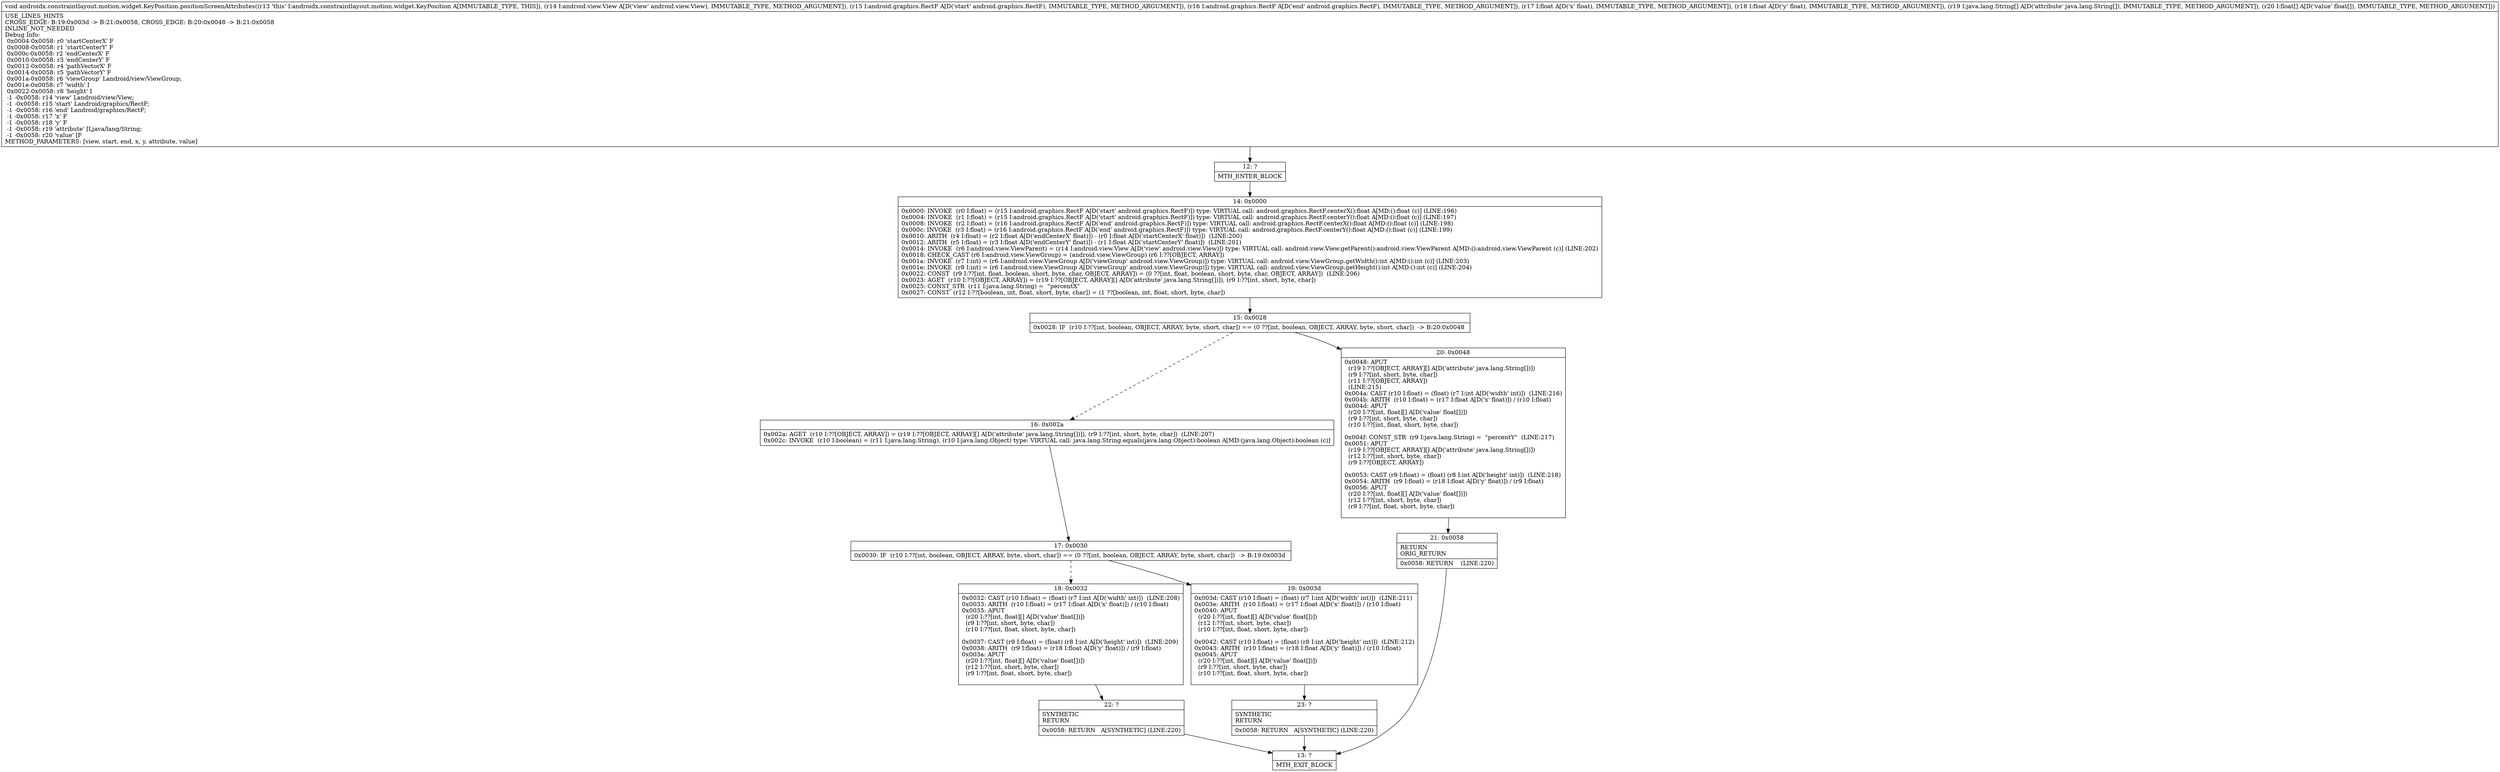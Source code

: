 digraph "CFG forandroidx.constraintlayout.motion.widget.KeyPosition.positionScreenAttributes(Landroid\/view\/View;Landroid\/graphics\/RectF;Landroid\/graphics\/RectF;FF[Ljava\/lang\/String;[F)V" {
Node_12 [shape=record,label="{12\:\ ?|MTH_ENTER_BLOCK\l}"];
Node_14 [shape=record,label="{14\:\ 0x0000|0x0000: INVOKE  (r0 I:float) = (r15 I:android.graphics.RectF A[D('start' android.graphics.RectF)]) type: VIRTUAL call: android.graphics.RectF.centerX():float A[MD:():float (c)] (LINE:196)\l0x0004: INVOKE  (r1 I:float) = (r15 I:android.graphics.RectF A[D('start' android.graphics.RectF)]) type: VIRTUAL call: android.graphics.RectF.centerY():float A[MD:():float (c)] (LINE:197)\l0x0008: INVOKE  (r2 I:float) = (r16 I:android.graphics.RectF A[D('end' android.graphics.RectF)]) type: VIRTUAL call: android.graphics.RectF.centerX():float A[MD:():float (c)] (LINE:198)\l0x000c: INVOKE  (r3 I:float) = (r16 I:android.graphics.RectF A[D('end' android.graphics.RectF)]) type: VIRTUAL call: android.graphics.RectF.centerY():float A[MD:():float (c)] (LINE:199)\l0x0010: ARITH  (r4 I:float) = (r2 I:float A[D('endCenterX' float)]) \- (r0 I:float A[D('startCenterX' float)])  (LINE:200)\l0x0012: ARITH  (r5 I:float) = (r3 I:float A[D('endCenterY' float)]) \- (r1 I:float A[D('startCenterY' float)])  (LINE:201)\l0x0014: INVOKE  (r6 I:android.view.ViewParent) = (r14 I:android.view.View A[D('view' android.view.View)]) type: VIRTUAL call: android.view.View.getParent():android.view.ViewParent A[MD:():android.view.ViewParent (c)] (LINE:202)\l0x0018: CHECK_CAST (r6 I:android.view.ViewGroup) = (android.view.ViewGroup) (r6 I:??[OBJECT, ARRAY]) \l0x001a: INVOKE  (r7 I:int) = (r6 I:android.view.ViewGroup A[D('viewGroup' android.view.ViewGroup)]) type: VIRTUAL call: android.view.ViewGroup.getWidth():int A[MD:():int (c)] (LINE:203)\l0x001e: INVOKE  (r8 I:int) = (r6 I:android.view.ViewGroup A[D('viewGroup' android.view.ViewGroup)]) type: VIRTUAL call: android.view.ViewGroup.getHeight():int A[MD:():int (c)] (LINE:204)\l0x0022: CONST  (r9 I:??[int, float, boolean, short, byte, char, OBJECT, ARRAY]) = (0 ??[int, float, boolean, short, byte, char, OBJECT, ARRAY])  (LINE:206)\l0x0023: AGET  (r10 I:??[OBJECT, ARRAY]) = (r19 I:??[OBJECT, ARRAY][] A[D('attribute' java.lang.String[])]), (r9 I:??[int, short, byte, char]) \l0x0025: CONST_STR  (r11 I:java.lang.String) =  \"percentX\" \l0x0027: CONST  (r12 I:??[boolean, int, float, short, byte, char]) = (1 ??[boolean, int, float, short, byte, char]) \l}"];
Node_15 [shape=record,label="{15\:\ 0x0028|0x0028: IF  (r10 I:??[int, boolean, OBJECT, ARRAY, byte, short, char]) == (0 ??[int, boolean, OBJECT, ARRAY, byte, short, char])  \-\> B:20:0x0048 \l}"];
Node_16 [shape=record,label="{16\:\ 0x002a|0x002a: AGET  (r10 I:??[OBJECT, ARRAY]) = (r19 I:??[OBJECT, ARRAY][] A[D('attribute' java.lang.String[])]), (r9 I:??[int, short, byte, char])  (LINE:207)\l0x002c: INVOKE  (r10 I:boolean) = (r11 I:java.lang.String), (r10 I:java.lang.Object) type: VIRTUAL call: java.lang.String.equals(java.lang.Object):boolean A[MD:(java.lang.Object):boolean (c)]\l}"];
Node_17 [shape=record,label="{17\:\ 0x0030|0x0030: IF  (r10 I:??[int, boolean, OBJECT, ARRAY, byte, short, char]) == (0 ??[int, boolean, OBJECT, ARRAY, byte, short, char])  \-\> B:19:0x003d \l}"];
Node_18 [shape=record,label="{18\:\ 0x0032|0x0032: CAST (r10 I:float) = (float) (r7 I:int A[D('width' int)])  (LINE:208)\l0x0033: ARITH  (r10 I:float) = (r17 I:float A[D('x' float)]) \/ (r10 I:float) \l0x0035: APUT  \l  (r20 I:??[int, float][] A[D('value' float[])])\l  (r9 I:??[int, short, byte, char])\l  (r10 I:??[int, float, short, byte, char])\l \l0x0037: CAST (r9 I:float) = (float) (r8 I:int A[D('height' int)])  (LINE:209)\l0x0038: ARITH  (r9 I:float) = (r18 I:float A[D('y' float)]) \/ (r9 I:float) \l0x003a: APUT  \l  (r20 I:??[int, float][] A[D('value' float[])])\l  (r12 I:??[int, short, byte, char])\l  (r9 I:??[int, float, short, byte, char])\l \l}"];
Node_22 [shape=record,label="{22\:\ ?|SYNTHETIC\lRETURN\l|0x0058: RETURN   A[SYNTHETIC] (LINE:220)\l}"];
Node_13 [shape=record,label="{13\:\ ?|MTH_EXIT_BLOCK\l}"];
Node_19 [shape=record,label="{19\:\ 0x003d|0x003d: CAST (r10 I:float) = (float) (r7 I:int A[D('width' int)])  (LINE:211)\l0x003e: ARITH  (r10 I:float) = (r17 I:float A[D('x' float)]) \/ (r10 I:float) \l0x0040: APUT  \l  (r20 I:??[int, float][] A[D('value' float[])])\l  (r12 I:??[int, short, byte, char])\l  (r10 I:??[int, float, short, byte, char])\l \l0x0042: CAST (r10 I:float) = (float) (r8 I:int A[D('height' int)])  (LINE:212)\l0x0043: ARITH  (r10 I:float) = (r18 I:float A[D('y' float)]) \/ (r10 I:float) \l0x0045: APUT  \l  (r20 I:??[int, float][] A[D('value' float[])])\l  (r9 I:??[int, short, byte, char])\l  (r10 I:??[int, float, short, byte, char])\l \l}"];
Node_23 [shape=record,label="{23\:\ ?|SYNTHETIC\lRETURN\l|0x0058: RETURN   A[SYNTHETIC] (LINE:220)\l}"];
Node_20 [shape=record,label="{20\:\ 0x0048|0x0048: APUT  \l  (r19 I:??[OBJECT, ARRAY][] A[D('attribute' java.lang.String[])])\l  (r9 I:??[int, short, byte, char])\l  (r11 I:??[OBJECT, ARRAY])\l  (LINE:215)\l0x004a: CAST (r10 I:float) = (float) (r7 I:int A[D('width' int)])  (LINE:216)\l0x004b: ARITH  (r10 I:float) = (r17 I:float A[D('x' float)]) \/ (r10 I:float) \l0x004d: APUT  \l  (r20 I:??[int, float][] A[D('value' float[])])\l  (r9 I:??[int, short, byte, char])\l  (r10 I:??[int, float, short, byte, char])\l \l0x004f: CONST_STR  (r9 I:java.lang.String) =  \"percentY\"  (LINE:217)\l0x0051: APUT  \l  (r19 I:??[OBJECT, ARRAY][] A[D('attribute' java.lang.String[])])\l  (r12 I:??[int, short, byte, char])\l  (r9 I:??[OBJECT, ARRAY])\l \l0x0053: CAST (r9 I:float) = (float) (r8 I:int A[D('height' int)])  (LINE:218)\l0x0054: ARITH  (r9 I:float) = (r18 I:float A[D('y' float)]) \/ (r9 I:float) \l0x0056: APUT  \l  (r20 I:??[int, float][] A[D('value' float[])])\l  (r12 I:??[int, short, byte, char])\l  (r9 I:??[int, float, short, byte, char])\l \l}"];
Node_21 [shape=record,label="{21\:\ 0x0058|RETURN\lORIG_RETURN\l|0x0058: RETURN    (LINE:220)\l}"];
MethodNode[shape=record,label="{void androidx.constraintlayout.motion.widget.KeyPosition.positionScreenAttributes((r13 'this' I:androidx.constraintlayout.motion.widget.KeyPosition A[IMMUTABLE_TYPE, THIS]), (r14 I:android.view.View A[D('view' android.view.View), IMMUTABLE_TYPE, METHOD_ARGUMENT]), (r15 I:android.graphics.RectF A[D('start' android.graphics.RectF), IMMUTABLE_TYPE, METHOD_ARGUMENT]), (r16 I:android.graphics.RectF A[D('end' android.graphics.RectF), IMMUTABLE_TYPE, METHOD_ARGUMENT]), (r17 I:float A[D('x' float), IMMUTABLE_TYPE, METHOD_ARGUMENT]), (r18 I:float A[D('y' float), IMMUTABLE_TYPE, METHOD_ARGUMENT]), (r19 I:java.lang.String[] A[D('attribute' java.lang.String[]), IMMUTABLE_TYPE, METHOD_ARGUMENT]), (r20 I:float[] A[D('value' float[]), IMMUTABLE_TYPE, METHOD_ARGUMENT]))  | USE_LINES_HINTS\lCROSS_EDGE: B:19:0x003d \-\> B:21:0x0058, CROSS_EDGE: B:20:0x0048 \-\> B:21:0x0058\lINLINE_NOT_NEEDED\lDebug Info:\l  0x0004\-0x0058: r0 'startCenterX' F\l  0x0008\-0x0058: r1 'startCenterY' F\l  0x000c\-0x0058: r2 'endCenterX' F\l  0x0010\-0x0058: r3 'endCenterY' F\l  0x0012\-0x0058: r4 'pathVectorX' F\l  0x0014\-0x0058: r5 'pathVectorY' F\l  0x001a\-0x0058: r6 'viewGroup' Landroid\/view\/ViewGroup;\l  0x001e\-0x0058: r7 'width' I\l  0x0022\-0x0058: r8 'height' I\l  \-1 \-0x0058: r14 'view' Landroid\/view\/View;\l  \-1 \-0x0058: r15 'start' Landroid\/graphics\/RectF;\l  \-1 \-0x0058: r16 'end' Landroid\/graphics\/RectF;\l  \-1 \-0x0058: r17 'x' F\l  \-1 \-0x0058: r18 'y' F\l  \-1 \-0x0058: r19 'attribute' [Ljava\/lang\/String;\l  \-1 \-0x0058: r20 'value' [F\lMETHOD_PARAMETERS: [view, start, end, x, y, attribute, value]\l}"];
MethodNode -> Node_12;Node_12 -> Node_14;
Node_14 -> Node_15;
Node_15 -> Node_16[style=dashed];
Node_15 -> Node_20;
Node_16 -> Node_17;
Node_17 -> Node_18[style=dashed];
Node_17 -> Node_19;
Node_18 -> Node_22;
Node_22 -> Node_13;
Node_19 -> Node_23;
Node_23 -> Node_13;
Node_20 -> Node_21;
Node_21 -> Node_13;
}

